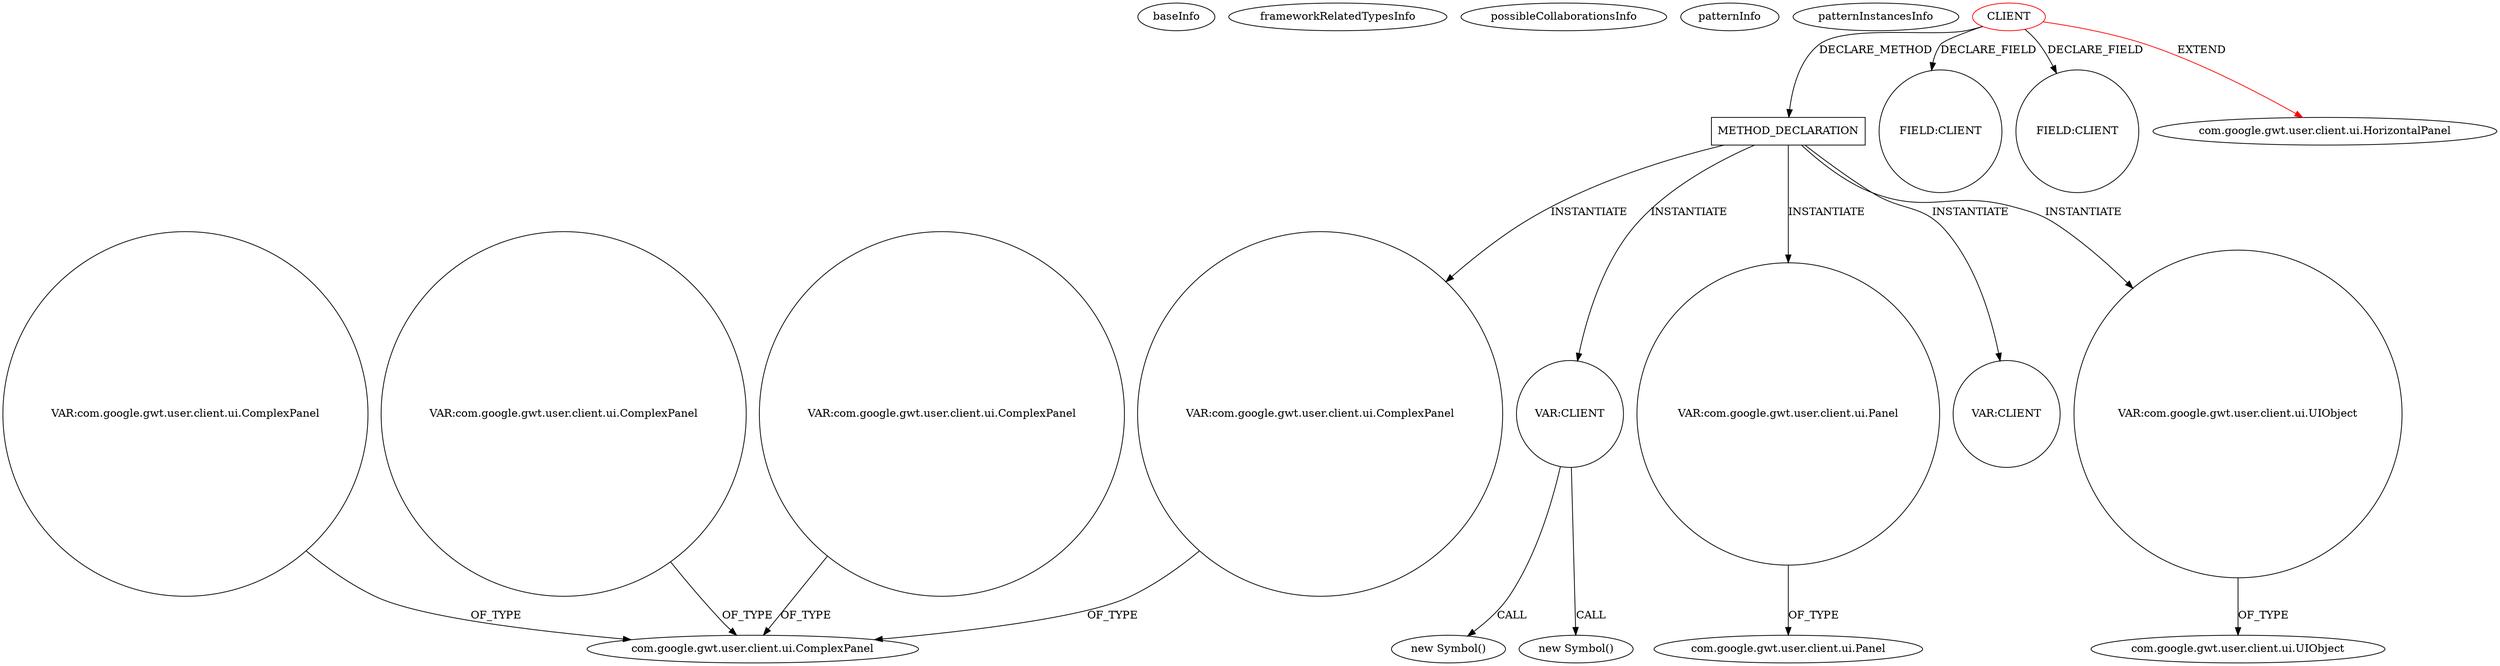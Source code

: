 digraph {
baseInfo[graphId=833,category="pattern",isAnonymous=false,possibleRelation=false]
frameworkRelatedTypesInfo[0="com.google.gwt.user.client.ui.HorizontalPanel"]
possibleCollaborationsInfo[]
patternInfo[frequency=2.0,patternRootClient=0]
patternInstancesInfo[0="luxferrari-AlgebrApp~/luxferrari-AlgebrApp/AlgebrApp-master/AlgebrApp/src/org/luxferrari/algebrapp/client/Product.java~Product~3664",1="luxferrari-AlgebrApp~/luxferrari-AlgebrApp/AlgebrApp-master/AlgebrApp/src/org/luxferrari/algebrapp/client/SubPolynomial.java~SubPolynomial~3660"]
126[label="new Symbol()",vertexType="CONSTRUCTOR_CALL",isFrameworkType=false]
51[label="VAR:CLIENT",vertexType="VARIABLE_EXPRESION",isFrameworkType=false,shape=circle]
28[label="METHOD_DECLARATION",vertexType="CLIENT_METHOD_DECLARATION",isFrameworkType=false,shape=box]
29[label="VAR:com.google.gwt.user.client.ui.Panel",vertexType="VARIABLE_EXPRESION",isFrameworkType=false,shape=circle]
41[label="VAR:com.google.gwt.user.client.ui.UIObject",vertexType="VARIABLE_EXPRESION",isFrameworkType=false,shape=circle]
0[label="CLIENT",vertexType="ROOT_CLIENT_CLASS_DECLARATION",isFrameworkType=false,color=red]
31[label="com.google.gwt.user.client.ui.Panel",vertexType="FRAMEWORK_CLASS_TYPE",isFrameworkType=false]
43[label="com.google.gwt.user.client.ui.UIObject",vertexType="FRAMEWORK_CLASS_TYPE",isFrameworkType=false]
11[label="FIELD:CLIENT",vertexType="FIELD_DECLARATION",isFrameworkType=false,shape=circle]
7[label="FIELD:CLIENT",vertexType="FIELD_DECLARATION",isFrameworkType=false,shape=circle]
89[label="VAR:CLIENT",vertexType="VARIABLE_EXPRESION",isFrameworkType=false,shape=circle]
44[label="VAR:com.google.gwt.user.client.ui.ComplexPanel",vertexType="VARIABLE_EXPRESION",isFrameworkType=false,shape=circle]
1[label="com.google.gwt.user.client.ui.HorizontalPanel",vertexType="FRAMEWORK_CLASS_TYPE",isFrameworkType=false]
107[label="new Symbol()",vertexType="CONSTRUCTOR_CALL",isFrameworkType=false]
40[label="com.google.gwt.user.client.ui.ComplexPanel",vertexType="FRAMEWORK_CLASS_TYPE",isFrameworkType=false]
184[label="VAR:com.google.gwt.user.client.ui.ComplexPanel",vertexType="VARIABLE_EXPRESION",isFrameworkType=false,shape=circle]
163[label="VAR:com.google.gwt.user.client.ui.ComplexPanel",vertexType="VARIABLE_EXPRESION",isFrameworkType=false,shape=circle]
196[label="VAR:com.google.gwt.user.client.ui.ComplexPanel",vertexType="VARIABLE_EXPRESION",isFrameworkType=false,shape=circle]
28->89[label="INSTANTIATE"]
163->40[label="OF_TYPE"]
0->1[label="EXTEND",color=red]
51->126[label="CALL"]
0->28[label="DECLARE_METHOD"]
29->31[label="OF_TYPE"]
0->7[label="DECLARE_FIELD"]
28->29[label="INSTANTIATE"]
184->40[label="OF_TYPE"]
196->40[label="OF_TYPE"]
44->40[label="OF_TYPE"]
28->41[label="INSTANTIATE"]
28->44[label="INSTANTIATE"]
28->51[label="INSTANTIATE"]
51->107[label="CALL"]
41->43[label="OF_TYPE"]
0->11[label="DECLARE_FIELD"]
}
